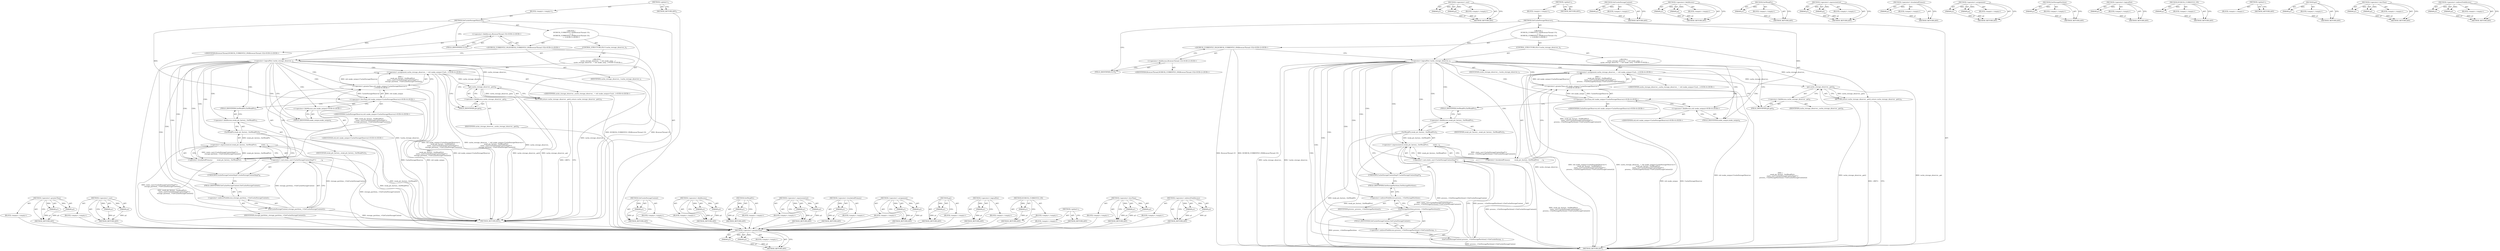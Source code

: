 digraph "&lt;operator&gt;.indirectFieldAccess" {
vulnerable_79 [label=<(METHOD,&lt;operator&gt;.greaterThan)>];
vulnerable_80 [label=<(PARAM,p1)>];
vulnerable_81 [label=<(PARAM,p2)>];
vulnerable_82 [label=<(BLOCK,&lt;empty&gt;,&lt;empty&gt;)>];
vulnerable_83 [label=<(METHOD_RETURN,ANY)>];
vulnerable_102 [label=<(METHOD,&lt;operator&gt;.cast)>];
vulnerable_103 [label=<(PARAM,p1)>];
vulnerable_104 [label=<(PARAM,p2)>];
vulnerable_105 [label=<(BLOCK,&lt;empty&gt;,&lt;empty&gt;)>];
vulnerable_106 [label=<(METHOD_RETURN,ANY)>];
vulnerable_6 [label=<(METHOD,&lt;global&gt;)<SUB>1</SUB>>];
vulnerable_7 [label=<(BLOCK,&lt;empty&gt;,&lt;empty&gt;)<SUB>1</SUB>>];
vulnerable_8 [label=<(METHOD,GetCacheStorageObserver)<SUB>1</SUB>>];
vulnerable_9 [label="<(BLOCK,{
  DCHECK_CURRENTLY_ON(BrowserThread::UI);
  i...,{
  DCHECK_CURRENTLY_ON(BrowserThread::UI);
  i...)<SUB>1</SUB>>"];
vulnerable_10 [label="<(DCHECK_CURRENTLY_ON,DCHECK_CURRENTLY_ON(BrowserThread::UI))<SUB>2</SUB>>"];
vulnerable_11 [label="<(&lt;operator&gt;.fieldAccess,BrowserThread::UI)<SUB>2</SUB>>"];
vulnerable_12 [label="<(IDENTIFIER,BrowserThread,DCHECK_CURRENTLY_ON(BrowserThread::UI))<SUB>2</SUB>>"];
vulnerable_13 [label=<(FIELD_IDENTIFIER,UI,UI)<SUB>2</SUB>>];
vulnerable_14 [label=<(CONTROL_STRUCTURE,IF,if (!cache_storage_observer_))<SUB>3</SUB>>];
vulnerable_15 [label=<(&lt;operator&gt;.logicalNot,!cache_storage_observer_)<SUB>3</SUB>>];
vulnerable_16 [label=<(IDENTIFIER,cache_storage_observer_,!cache_storage_observer_)<SUB>3</SUB>>];
vulnerable_17 [label="<(BLOCK,{
     cache_storage_observer_ = std::make_uniq...,{
     cache_storage_observer_ = std::make_uniq...)<SUB>3</SUB>>"];
vulnerable_18 [label="<(&lt;operator&gt;.assignment,cache_storage_observer_ = std::make_unique&lt;Cach...)<SUB>4</SUB>>"];
vulnerable_19 [label="<(IDENTIFIER,cache_storage_observer_,cache_storage_observer_ = std::make_unique&lt;Cach...)<SUB>4</SUB>>"];
vulnerable_20 [label="<(&lt;operator&gt;.greaterThan,std::make_unique&lt;CacheStorageObserver&gt;(
       ...)<SUB>4</SUB>>"];
vulnerable_21 [label="<(&lt;operator&gt;.lessThan,std::make_unique&lt;CacheStorageObserver)<SUB>4</SUB>>"];
vulnerable_22 [label="<(&lt;operator&gt;.fieldAccess,std::make_unique)<SUB>4</SUB>>"];
vulnerable_23 [label="<(IDENTIFIER,std,std::make_unique&lt;CacheStorageObserver)<SUB>4</SUB>>"];
vulnerable_24 [label=<(FIELD_IDENTIFIER,make_unique,make_unique)<SUB>4</SUB>>];
vulnerable_25 [label="<(IDENTIFIER,CacheStorageObserver,std::make_unique&lt;CacheStorageObserver)<SUB>4</SUB>>"];
vulnerable_26 [label=<(&lt;operator&gt;.bracketedPrimary,(
         weak_ptr_factory_.GetWeakPtr(),
    ...)<SUB>4</SUB>>];
vulnerable_27 [label=<(&lt;operator&gt;.expressionList,weak_ptr_factory_.GetWeakPtr(),
         static...)<SUB>5</SUB>>];
vulnerable_28 [label=<(GetWeakPtr,weak_ptr_factory_.GetWeakPtr())<SUB>5</SUB>>];
vulnerable_29 [label=<(&lt;operator&gt;.fieldAccess,weak_ptr_factory_.GetWeakPtr)<SUB>5</SUB>>];
vulnerable_30 [label=<(IDENTIFIER,weak_ptr_factory_,weak_ptr_factory_.GetWeakPtr())<SUB>5</SUB>>];
vulnerable_31 [label=<(FIELD_IDENTIFIER,GetWeakPtr,GetWeakPtr)<SUB>5</SUB>>];
vulnerable_32 [label=<(&lt;operator&gt;.cast,static_cast&lt;CacheStorageContextImpl*&gt;(
        ...)<SUB>6</SUB>>];
vulnerable_33 [label=<(UNKNOWN,CacheStorageContextImpl*,CacheStorageContextImpl*)<SUB>6</SUB>>];
vulnerable_34 [label=<(GetCacheStorageContext,process_-&gt;GetStoragePartition()-&gt;GetCacheStorag...)<SUB>7</SUB>>];
vulnerable_35 [label=<(&lt;operator&gt;.indirectFieldAccess,process_-&gt;GetStoragePartition()-&gt;GetCacheStorag...)<SUB>7</SUB>>];
vulnerable_36 [label=<(GetStoragePartition,process_-&gt;GetStoragePartition())<SUB>7</SUB>>];
vulnerable_37 [label=<(&lt;operator&gt;.indirectFieldAccess,process_-&gt;GetStoragePartition)<SUB>7</SUB>>];
vulnerable_38 [label=<(IDENTIFIER,process_,process_-&gt;GetStoragePartition())<SUB>7</SUB>>];
vulnerable_39 [label=<(FIELD_IDENTIFIER,GetStoragePartition,GetStoragePartition)<SUB>7</SUB>>];
vulnerable_40 [label=<(FIELD_IDENTIFIER,GetCacheStorageContext,GetCacheStorageContext)<SUB>7</SUB>>];
vulnerable_41 [label=<(RETURN,return cache_storage_observer_.get();,return cache_storage_observer_.get();)<SUB>9</SUB>>];
vulnerable_42 [label=<(get,cache_storage_observer_.get())<SUB>9</SUB>>];
vulnerable_43 [label=<(&lt;operator&gt;.fieldAccess,cache_storage_observer_.get)<SUB>9</SUB>>];
vulnerable_44 [label=<(IDENTIFIER,cache_storage_observer_,cache_storage_observer_.get())<SUB>9</SUB>>];
vulnerable_45 [label=<(FIELD_IDENTIFIER,get,get)<SUB>9</SUB>>];
vulnerable_46 [label=<(METHOD_RETURN,ANY)<SUB>1</SUB>>];
vulnerable_48 [label=<(METHOD_RETURN,ANY)<SUB>1</SUB>>];
vulnerable_107 [label=<(METHOD,GetCacheStorageContext)>];
vulnerable_108 [label=<(PARAM,p1)>];
vulnerable_109 [label=<(BLOCK,&lt;empty&gt;,&lt;empty&gt;)>];
vulnerable_110 [label=<(METHOD_RETURN,ANY)>];
vulnerable_65 [label=<(METHOD,&lt;operator&gt;.fieldAccess)>];
vulnerable_66 [label=<(PARAM,p1)>];
vulnerable_67 [label=<(PARAM,p2)>];
vulnerable_68 [label=<(BLOCK,&lt;empty&gt;,&lt;empty&gt;)>];
vulnerable_69 [label=<(METHOD_RETURN,ANY)>];
vulnerable_98 [label=<(METHOD,GetWeakPtr)>];
vulnerable_99 [label=<(PARAM,p1)>];
vulnerable_100 [label=<(BLOCK,&lt;empty&gt;,&lt;empty&gt;)>];
vulnerable_101 [label=<(METHOD_RETURN,ANY)>];
vulnerable_93 [label=<(METHOD,&lt;operator&gt;.expressionList)>];
vulnerable_94 [label=<(PARAM,p1)>];
vulnerable_95 [label=<(PARAM,p2)>];
vulnerable_96 [label=<(BLOCK,&lt;empty&gt;,&lt;empty&gt;)>];
vulnerable_97 [label=<(METHOD_RETURN,ANY)>];
vulnerable_89 [label=<(METHOD,&lt;operator&gt;.bracketedPrimary)>];
vulnerable_90 [label=<(PARAM,p1)>];
vulnerable_91 [label=<(BLOCK,&lt;empty&gt;,&lt;empty&gt;)>];
vulnerable_92 [label=<(METHOD_RETURN,ANY)>];
vulnerable_74 [label=<(METHOD,&lt;operator&gt;.assignment)>];
vulnerable_75 [label=<(PARAM,p1)>];
vulnerable_76 [label=<(PARAM,p2)>];
vulnerable_77 [label=<(BLOCK,&lt;empty&gt;,&lt;empty&gt;)>];
vulnerable_78 [label=<(METHOD_RETURN,ANY)>];
vulnerable_116 [label=<(METHOD,GetStoragePartition)>];
vulnerable_117 [label=<(PARAM,p1)>];
vulnerable_118 [label=<(BLOCK,&lt;empty&gt;,&lt;empty&gt;)>];
vulnerable_119 [label=<(METHOD_RETURN,ANY)>];
vulnerable_70 [label=<(METHOD,&lt;operator&gt;.logicalNot)>];
vulnerable_71 [label=<(PARAM,p1)>];
vulnerable_72 [label=<(BLOCK,&lt;empty&gt;,&lt;empty&gt;)>];
vulnerable_73 [label=<(METHOD_RETURN,ANY)>];
vulnerable_61 [label=<(METHOD,DCHECK_CURRENTLY_ON)>];
vulnerable_62 [label=<(PARAM,p1)>];
vulnerable_63 [label=<(BLOCK,&lt;empty&gt;,&lt;empty&gt;)>];
vulnerable_64 [label=<(METHOD_RETURN,ANY)>];
vulnerable_55 [label=<(METHOD,&lt;global&gt;)<SUB>1</SUB>>];
vulnerable_56 [label=<(BLOCK,&lt;empty&gt;,&lt;empty&gt;)>];
vulnerable_57 [label=<(METHOD_RETURN,ANY)>];
vulnerable_120 [label=<(METHOD,get)>];
vulnerable_121 [label=<(PARAM,p1)>];
vulnerable_122 [label=<(BLOCK,&lt;empty&gt;,&lt;empty&gt;)>];
vulnerable_123 [label=<(METHOD_RETURN,ANY)>];
vulnerable_84 [label=<(METHOD,&lt;operator&gt;.lessThan)>];
vulnerable_85 [label=<(PARAM,p1)>];
vulnerable_86 [label=<(PARAM,p2)>];
vulnerable_87 [label=<(BLOCK,&lt;empty&gt;,&lt;empty&gt;)>];
vulnerable_88 [label=<(METHOD_RETURN,ANY)>];
vulnerable_111 [label=<(METHOD,&lt;operator&gt;.indirectFieldAccess)>];
vulnerable_112 [label=<(PARAM,p1)>];
vulnerable_113 [label=<(PARAM,p2)>];
vulnerable_114 [label=<(BLOCK,&lt;empty&gt;,&lt;empty&gt;)>];
vulnerable_115 [label=<(METHOD_RETURN,ANY)>];
fixed_76 [label=<(METHOD,&lt;operator&gt;.greaterThan)>];
fixed_77 [label=<(PARAM,p1)>];
fixed_78 [label=<(PARAM,p2)>];
fixed_79 [label=<(BLOCK,&lt;empty&gt;,&lt;empty&gt;)>];
fixed_80 [label=<(METHOD_RETURN,ANY)>];
fixed_99 [label=<(METHOD,&lt;operator&gt;.cast)>];
fixed_100 [label=<(PARAM,p1)>];
fixed_101 [label=<(PARAM,p2)>];
fixed_102 [label=<(BLOCK,&lt;empty&gt;,&lt;empty&gt;)>];
fixed_103 [label=<(METHOD_RETURN,ANY)>];
fixed_6 [label=<(METHOD,&lt;global&gt;)<SUB>1</SUB>>];
fixed_7 [label=<(BLOCK,&lt;empty&gt;,&lt;empty&gt;)<SUB>1</SUB>>];
fixed_8 [label=<(METHOD,GetCacheStorageObserver)<SUB>1</SUB>>];
fixed_9 [label="<(BLOCK,{
  DCHECK_CURRENTLY_ON(BrowserThread::UI);
  i...,{
  DCHECK_CURRENTLY_ON(BrowserThread::UI);
  i...)<SUB>1</SUB>>"];
fixed_10 [label="<(DCHECK_CURRENTLY_ON,DCHECK_CURRENTLY_ON(BrowserThread::UI))<SUB>2</SUB>>"];
fixed_11 [label="<(&lt;operator&gt;.fieldAccess,BrowserThread::UI)<SUB>2</SUB>>"];
fixed_12 [label="<(IDENTIFIER,BrowserThread,DCHECK_CURRENTLY_ON(BrowserThread::UI))<SUB>2</SUB>>"];
fixed_13 [label=<(FIELD_IDENTIFIER,UI,UI)<SUB>2</SUB>>];
fixed_14 [label=<(CONTROL_STRUCTURE,IF,if (!cache_storage_observer_))<SUB>3</SUB>>];
fixed_15 [label=<(&lt;operator&gt;.logicalNot,!cache_storage_observer_)<SUB>3</SUB>>];
fixed_16 [label=<(IDENTIFIER,cache_storage_observer_,!cache_storage_observer_)<SUB>3</SUB>>];
fixed_17 [label="<(BLOCK,{
     cache_storage_observer_ = std::make_uniq...,{
     cache_storage_observer_ = std::make_uniq...)<SUB>3</SUB>>"];
fixed_18 [label="<(&lt;operator&gt;.assignment,cache_storage_observer_ = std::make_unique&lt;Cach...)<SUB>4</SUB>>"];
fixed_19 [label="<(IDENTIFIER,cache_storage_observer_,cache_storage_observer_ = std::make_unique&lt;Cach...)<SUB>4</SUB>>"];
fixed_20 [label="<(&lt;operator&gt;.greaterThan,std::make_unique&lt;CacheStorageObserver&gt;(
       ...)<SUB>4</SUB>>"];
fixed_21 [label="<(&lt;operator&gt;.lessThan,std::make_unique&lt;CacheStorageObserver)<SUB>4</SUB>>"];
fixed_22 [label="<(&lt;operator&gt;.fieldAccess,std::make_unique)<SUB>4</SUB>>"];
fixed_23 [label="<(IDENTIFIER,std,std::make_unique&lt;CacheStorageObserver)<SUB>4</SUB>>"];
fixed_24 [label=<(FIELD_IDENTIFIER,make_unique,make_unique)<SUB>4</SUB>>];
fixed_25 [label="<(IDENTIFIER,CacheStorageObserver,std::make_unique&lt;CacheStorageObserver)<SUB>4</SUB>>"];
fixed_26 [label=<(&lt;operator&gt;.bracketedPrimary,(
         weak_ptr_factory_.GetWeakPtr(),
    ...)<SUB>4</SUB>>];
fixed_27 [label=<(&lt;operator&gt;.expressionList,weak_ptr_factory_.GetWeakPtr(),
         static...)<SUB>5</SUB>>];
fixed_28 [label=<(GetWeakPtr,weak_ptr_factory_.GetWeakPtr())<SUB>5</SUB>>];
fixed_29 [label=<(&lt;operator&gt;.fieldAccess,weak_ptr_factory_.GetWeakPtr)<SUB>5</SUB>>];
fixed_30 [label=<(IDENTIFIER,weak_ptr_factory_,weak_ptr_factory_.GetWeakPtr())<SUB>5</SUB>>];
fixed_31 [label=<(FIELD_IDENTIFIER,GetWeakPtr,GetWeakPtr)<SUB>5</SUB>>];
fixed_32 [label=<(&lt;operator&gt;.cast,static_cast&lt;CacheStorageContextImpl*&gt;(
        ...)<SUB>6</SUB>>];
fixed_33 [label=<(UNKNOWN,CacheStorageContextImpl*,CacheStorageContextImpl*)<SUB>6</SUB>>];
fixed_34 [label=<(GetCacheStorageContext,storage_partition_-&gt;GetCacheStorageContext())<SUB>7</SUB>>];
fixed_35 [label=<(&lt;operator&gt;.indirectFieldAccess,storage_partition_-&gt;GetCacheStorageContext)<SUB>7</SUB>>];
fixed_36 [label=<(IDENTIFIER,storage_partition_,storage_partition_-&gt;GetCacheStorageContext())<SUB>7</SUB>>];
fixed_37 [label=<(FIELD_IDENTIFIER,GetCacheStorageContext,GetCacheStorageContext)<SUB>7</SUB>>];
fixed_38 [label=<(RETURN,return cache_storage_observer_.get();,return cache_storage_observer_.get();)<SUB>9</SUB>>];
fixed_39 [label=<(get,cache_storage_observer_.get())<SUB>9</SUB>>];
fixed_40 [label=<(&lt;operator&gt;.fieldAccess,cache_storage_observer_.get)<SUB>9</SUB>>];
fixed_41 [label=<(IDENTIFIER,cache_storage_observer_,cache_storage_observer_.get())<SUB>9</SUB>>];
fixed_42 [label=<(FIELD_IDENTIFIER,get,get)<SUB>9</SUB>>];
fixed_43 [label=<(METHOD_RETURN,ANY)<SUB>1</SUB>>];
fixed_45 [label=<(METHOD_RETURN,ANY)<SUB>1</SUB>>];
fixed_104 [label=<(METHOD,GetCacheStorageContext)>];
fixed_105 [label=<(PARAM,p1)>];
fixed_106 [label=<(BLOCK,&lt;empty&gt;,&lt;empty&gt;)>];
fixed_107 [label=<(METHOD_RETURN,ANY)>];
fixed_62 [label=<(METHOD,&lt;operator&gt;.fieldAccess)>];
fixed_63 [label=<(PARAM,p1)>];
fixed_64 [label=<(PARAM,p2)>];
fixed_65 [label=<(BLOCK,&lt;empty&gt;,&lt;empty&gt;)>];
fixed_66 [label=<(METHOD_RETURN,ANY)>];
fixed_95 [label=<(METHOD,GetWeakPtr)>];
fixed_96 [label=<(PARAM,p1)>];
fixed_97 [label=<(BLOCK,&lt;empty&gt;,&lt;empty&gt;)>];
fixed_98 [label=<(METHOD_RETURN,ANY)>];
fixed_90 [label=<(METHOD,&lt;operator&gt;.expressionList)>];
fixed_91 [label=<(PARAM,p1)>];
fixed_92 [label=<(PARAM,p2)>];
fixed_93 [label=<(BLOCK,&lt;empty&gt;,&lt;empty&gt;)>];
fixed_94 [label=<(METHOD_RETURN,ANY)>];
fixed_86 [label=<(METHOD,&lt;operator&gt;.bracketedPrimary)>];
fixed_87 [label=<(PARAM,p1)>];
fixed_88 [label=<(BLOCK,&lt;empty&gt;,&lt;empty&gt;)>];
fixed_89 [label=<(METHOD_RETURN,ANY)>];
fixed_71 [label=<(METHOD,&lt;operator&gt;.assignment)>];
fixed_72 [label=<(PARAM,p1)>];
fixed_73 [label=<(PARAM,p2)>];
fixed_74 [label=<(BLOCK,&lt;empty&gt;,&lt;empty&gt;)>];
fixed_75 [label=<(METHOD_RETURN,ANY)>];
fixed_113 [label=<(METHOD,get)>];
fixed_114 [label=<(PARAM,p1)>];
fixed_115 [label=<(BLOCK,&lt;empty&gt;,&lt;empty&gt;)>];
fixed_116 [label=<(METHOD_RETURN,ANY)>];
fixed_67 [label=<(METHOD,&lt;operator&gt;.logicalNot)>];
fixed_68 [label=<(PARAM,p1)>];
fixed_69 [label=<(BLOCK,&lt;empty&gt;,&lt;empty&gt;)>];
fixed_70 [label=<(METHOD_RETURN,ANY)>];
fixed_58 [label=<(METHOD,DCHECK_CURRENTLY_ON)>];
fixed_59 [label=<(PARAM,p1)>];
fixed_60 [label=<(BLOCK,&lt;empty&gt;,&lt;empty&gt;)>];
fixed_61 [label=<(METHOD_RETURN,ANY)>];
fixed_52 [label=<(METHOD,&lt;global&gt;)<SUB>1</SUB>>];
fixed_53 [label=<(BLOCK,&lt;empty&gt;,&lt;empty&gt;)>];
fixed_54 [label=<(METHOD_RETURN,ANY)>];
fixed_81 [label=<(METHOD,&lt;operator&gt;.lessThan)>];
fixed_82 [label=<(PARAM,p1)>];
fixed_83 [label=<(PARAM,p2)>];
fixed_84 [label=<(BLOCK,&lt;empty&gt;,&lt;empty&gt;)>];
fixed_85 [label=<(METHOD_RETURN,ANY)>];
fixed_108 [label=<(METHOD,&lt;operator&gt;.indirectFieldAccess)>];
fixed_109 [label=<(PARAM,p1)>];
fixed_110 [label=<(PARAM,p2)>];
fixed_111 [label=<(BLOCK,&lt;empty&gt;,&lt;empty&gt;)>];
fixed_112 [label=<(METHOD_RETURN,ANY)>];
vulnerable_79 -> vulnerable_80  [key=0, label="AST: "];
vulnerable_79 -> vulnerable_80  [key=1, label="DDG: "];
vulnerable_79 -> vulnerable_82  [key=0, label="AST: "];
vulnerable_79 -> vulnerable_81  [key=0, label="AST: "];
vulnerable_79 -> vulnerable_81  [key=1, label="DDG: "];
vulnerable_79 -> vulnerable_83  [key=0, label="AST: "];
vulnerable_79 -> vulnerable_83  [key=1, label="CFG: "];
vulnerable_80 -> vulnerable_83  [key=0, label="DDG: p1"];
vulnerable_81 -> vulnerable_83  [key=0, label="DDG: p2"];
vulnerable_102 -> vulnerable_103  [key=0, label="AST: "];
vulnerable_102 -> vulnerable_103  [key=1, label="DDG: "];
vulnerable_102 -> vulnerable_105  [key=0, label="AST: "];
vulnerable_102 -> vulnerable_104  [key=0, label="AST: "];
vulnerable_102 -> vulnerable_104  [key=1, label="DDG: "];
vulnerable_102 -> vulnerable_106  [key=0, label="AST: "];
vulnerable_102 -> vulnerable_106  [key=1, label="CFG: "];
vulnerable_103 -> vulnerable_106  [key=0, label="DDG: p1"];
vulnerable_104 -> vulnerable_106  [key=0, label="DDG: p2"];
vulnerable_6 -> vulnerable_7  [key=0, label="AST: "];
vulnerable_6 -> vulnerable_48  [key=0, label="AST: "];
vulnerable_6 -> vulnerable_48  [key=1, label="CFG: "];
vulnerable_7 -> vulnerable_8  [key=0, label="AST: "];
vulnerable_8 -> vulnerable_9  [key=0, label="AST: "];
vulnerable_8 -> vulnerable_46  [key=0, label="AST: "];
vulnerable_8 -> vulnerable_13  [key=0, label="CFG: "];
vulnerable_8 -> vulnerable_15  [key=0, label="DDG: "];
vulnerable_8 -> vulnerable_21  [key=0, label="DDG: "];
vulnerable_9 -> vulnerable_10  [key=0, label="AST: "];
vulnerable_9 -> vulnerable_14  [key=0, label="AST: "];
vulnerable_9 -> vulnerable_41  [key=0, label="AST: "];
vulnerable_10 -> vulnerable_11  [key=0, label="AST: "];
vulnerable_10 -> vulnerable_15  [key=0, label="CFG: "];
vulnerable_10 -> vulnerable_46  [key=0, label="DDG: BrowserThread::UI"];
vulnerable_10 -> vulnerable_46  [key=1, label="DDG: DCHECK_CURRENTLY_ON(BrowserThread::UI)"];
vulnerable_11 -> vulnerable_12  [key=0, label="AST: "];
vulnerable_11 -> vulnerable_13  [key=0, label="AST: "];
vulnerable_11 -> vulnerable_10  [key=0, label="CFG: "];
vulnerable_13 -> vulnerable_11  [key=0, label="CFG: "];
vulnerable_14 -> vulnerable_15  [key=0, label="AST: "];
vulnerable_14 -> vulnerable_17  [key=0, label="AST: "];
vulnerable_15 -> vulnerable_16  [key=0, label="AST: "];
vulnerable_15 -> vulnerable_24  [key=0, label="CFG: "];
vulnerable_15 -> vulnerable_24  [key=1, label="CDG: "];
vulnerable_15 -> vulnerable_45  [key=0, label="CFG: "];
vulnerable_15 -> vulnerable_46  [key=0, label="DDG: cache_storage_observer_"];
vulnerable_15 -> vulnerable_46  [key=1, label="DDG: !cache_storage_observer_"];
vulnerable_15 -> vulnerable_42  [key=0, label="DDG: cache_storage_observer_"];
vulnerable_15 -> vulnerable_40  [key=0, label="CDG: "];
vulnerable_15 -> vulnerable_29  [key=0, label="CDG: "];
vulnerable_15 -> vulnerable_34  [key=0, label="CDG: "];
vulnerable_15 -> vulnerable_21  [key=0, label="CDG: "];
vulnerable_15 -> vulnerable_32  [key=0, label="CDG: "];
vulnerable_15 -> vulnerable_18  [key=0, label="CDG: "];
vulnerable_15 -> vulnerable_33  [key=0, label="CDG: "];
vulnerable_15 -> vulnerable_26  [key=0, label="CDG: "];
vulnerable_15 -> vulnerable_28  [key=0, label="CDG: "];
vulnerable_15 -> vulnerable_36  [key=0, label="CDG: "];
vulnerable_15 -> vulnerable_35  [key=0, label="CDG: "];
vulnerable_15 -> vulnerable_37  [key=0, label="CDG: "];
vulnerable_15 -> vulnerable_20  [key=0, label="CDG: "];
vulnerable_15 -> vulnerable_22  [key=0, label="CDG: "];
vulnerable_15 -> vulnerable_39  [key=0, label="CDG: "];
vulnerable_15 -> vulnerable_27  [key=0, label="CDG: "];
vulnerable_15 -> vulnerable_31  [key=0, label="CDG: "];
vulnerable_17 -> vulnerable_18  [key=0, label="AST: "];
vulnerable_18 -> vulnerable_19  [key=0, label="AST: "];
vulnerable_18 -> vulnerable_20  [key=0, label="AST: "];
vulnerable_18 -> vulnerable_45  [key=0, label="CFG: "];
vulnerable_18 -> vulnerable_46  [key=0, label="DDG: cache_storage_observer_"];
vulnerable_18 -> vulnerable_46  [key=1, label="DDG: std::make_unique&lt;CacheStorageObserver&gt;(
         weak_ptr_factory_.GetWeakPtr(),
         static_cast&lt;CacheStorageContextImpl*&gt;(
            process_-&gt;GetStoragePartition()-&gt;GetCacheStorageContext()))"];
vulnerable_18 -> vulnerable_46  [key=2, label="DDG: cache_storage_observer_ = std::make_unique&lt;CacheStorageObserver&gt;(
         weak_ptr_factory_.GetWeakPtr(),
         static_cast&lt;CacheStorageContextImpl*&gt;(
            process_-&gt;GetStoragePartition()-&gt;GetCacheStorageContext()))"];
vulnerable_18 -> vulnerable_42  [key=0, label="DDG: cache_storage_observer_"];
vulnerable_20 -> vulnerable_21  [key=0, label="AST: "];
vulnerable_20 -> vulnerable_26  [key=0, label="AST: "];
vulnerable_20 -> vulnerable_18  [key=0, label="CFG: "];
vulnerable_20 -> vulnerable_18  [key=1, label="DDG: std::make_unique&lt;CacheStorageObserver"];
vulnerable_20 -> vulnerable_18  [key=2, label="DDG: (
         weak_ptr_factory_.GetWeakPtr(),
         static_cast&lt;CacheStorageContextImpl*&gt;(
            process_-&gt;GetStoragePartition()-&gt;GetCacheStorageContext()))"];
vulnerable_20 -> vulnerable_46  [key=0, label="DDG: std::make_unique&lt;CacheStorageObserver"];
vulnerable_20 -> vulnerable_46  [key=1, label="DDG: (
         weak_ptr_factory_.GetWeakPtr(),
         static_cast&lt;CacheStorageContextImpl*&gt;(
            process_-&gt;GetStoragePartition()-&gt;GetCacheStorageContext()))"];
vulnerable_21 -> vulnerable_22  [key=0, label="AST: "];
vulnerable_21 -> vulnerable_25  [key=0, label="AST: "];
vulnerable_21 -> vulnerable_31  [key=0, label="CFG: "];
vulnerable_21 -> vulnerable_46  [key=0, label="DDG: std::make_unique"];
vulnerable_21 -> vulnerable_46  [key=1, label="DDG: CacheStorageObserver"];
vulnerable_21 -> vulnerable_20  [key=0, label="DDG: std::make_unique"];
vulnerable_21 -> vulnerable_20  [key=1, label="DDG: CacheStorageObserver"];
vulnerable_22 -> vulnerable_23  [key=0, label="AST: "];
vulnerable_22 -> vulnerable_24  [key=0, label="AST: "];
vulnerable_22 -> vulnerable_21  [key=0, label="CFG: "];
vulnerable_24 -> vulnerable_22  [key=0, label="CFG: "];
vulnerable_26 -> vulnerable_27  [key=0, label="AST: "];
vulnerable_26 -> vulnerable_20  [key=0, label="CFG: "];
vulnerable_26 -> vulnerable_20  [key=1, label="DDG: weak_ptr_factory_.GetWeakPtr(),
         static_cast&lt;CacheStorageContextImpl*&gt;(
            process_-&gt;GetStoragePartition()-&gt;GetCacheStorageContext())"];
vulnerable_26 -> vulnerable_46  [key=0, label="DDG: weak_ptr_factory_.GetWeakPtr(),
         static_cast&lt;CacheStorageContextImpl*&gt;(
            process_-&gt;GetStoragePartition()-&gt;GetCacheStorageContext())"];
vulnerable_27 -> vulnerable_28  [key=0, label="AST: "];
vulnerable_27 -> vulnerable_32  [key=0, label="AST: "];
vulnerable_27 -> vulnerable_26  [key=0, label="CFG: "];
vulnerable_27 -> vulnerable_26  [key=1, label="DDG: weak_ptr_factory_.GetWeakPtr()"];
vulnerable_27 -> vulnerable_26  [key=2, label="DDG: static_cast&lt;CacheStorageContextImpl*&gt;(
            process_-&gt;GetStoragePartition()-&gt;GetCacheStorageContext())"];
vulnerable_27 -> vulnerable_46  [key=0, label="DDG: weak_ptr_factory_.GetWeakPtr()"];
vulnerable_27 -> vulnerable_46  [key=1, label="DDG: static_cast&lt;CacheStorageContextImpl*&gt;(
            process_-&gt;GetStoragePartition()-&gt;GetCacheStorageContext())"];
vulnerable_28 -> vulnerable_29  [key=0, label="AST: "];
vulnerable_28 -> vulnerable_33  [key=0, label="CFG: "];
vulnerable_28 -> vulnerable_46  [key=0, label="DDG: weak_ptr_factory_.GetWeakPtr"];
vulnerable_28 -> vulnerable_27  [key=0, label="DDG: weak_ptr_factory_.GetWeakPtr"];
vulnerable_29 -> vulnerable_30  [key=0, label="AST: "];
vulnerable_29 -> vulnerable_31  [key=0, label="AST: "];
vulnerable_29 -> vulnerable_28  [key=0, label="CFG: "];
vulnerable_31 -> vulnerable_29  [key=0, label="CFG: "];
vulnerable_32 -> vulnerable_33  [key=0, label="AST: "];
vulnerable_32 -> vulnerable_34  [key=0, label="AST: "];
vulnerable_32 -> vulnerable_27  [key=0, label="CFG: "];
vulnerable_32 -> vulnerable_46  [key=0, label="DDG: process_-&gt;GetStoragePartition()-&gt;GetCacheStorageContext()"];
vulnerable_33 -> vulnerable_39  [key=0, label="CFG: "];
vulnerable_34 -> vulnerable_35  [key=0, label="AST: "];
vulnerable_34 -> vulnerable_32  [key=0, label="CFG: "];
vulnerable_34 -> vulnerable_32  [key=1, label="DDG: process_-&gt;GetStoragePartition()-&gt;GetCacheStorageContext"];
vulnerable_34 -> vulnerable_46  [key=0, label="DDG: process_-&gt;GetStoragePartition()-&gt;GetCacheStorageContext"];
vulnerable_34 -> vulnerable_27  [key=0, label="DDG: process_-&gt;GetStoragePartition()-&gt;GetCacheStorageContext"];
vulnerable_35 -> vulnerable_36  [key=0, label="AST: "];
vulnerable_35 -> vulnerable_40  [key=0, label="AST: "];
vulnerable_35 -> vulnerable_34  [key=0, label="CFG: "];
vulnerable_36 -> vulnerable_37  [key=0, label="AST: "];
vulnerable_36 -> vulnerable_40  [key=0, label="CFG: "];
vulnerable_36 -> vulnerable_46  [key=0, label="DDG: process_-&gt;GetStoragePartition"];
vulnerable_37 -> vulnerable_38  [key=0, label="AST: "];
vulnerable_37 -> vulnerable_39  [key=0, label="AST: "];
vulnerable_37 -> vulnerable_36  [key=0, label="CFG: "];
vulnerable_39 -> vulnerable_37  [key=0, label="CFG: "];
vulnerable_40 -> vulnerable_35  [key=0, label="CFG: "];
vulnerable_41 -> vulnerable_42  [key=0, label="AST: "];
vulnerable_41 -> vulnerable_46  [key=0, label="CFG: "];
vulnerable_41 -> vulnerable_46  [key=1, label="DDG: &lt;RET&gt;"];
vulnerable_42 -> vulnerable_43  [key=0, label="AST: "];
vulnerable_42 -> vulnerable_41  [key=0, label="CFG: "];
vulnerable_42 -> vulnerable_41  [key=1, label="DDG: cache_storage_observer_.get()"];
vulnerable_42 -> vulnerable_46  [key=0, label="DDG: cache_storage_observer_.get"];
vulnerable_42 -> vulnerable_46  [key=1, label="DDG: cache_storage_observer_.get()"];
vulnerable_43 -> vulnerable_44  [key=0, label="AST: "];
vulnerable_43 -> vulnerable_45  [key=0, label="AST: "];
vulnerable_43 -> vulnerable_42  [key=0, label="CFG: "];
vulnerable_45 -> vulnerable_43  [key=0, label="CFG: "];
vulnerable_107 -> vulnerable_108  [key=0, label="AST: "];
vulnerable_107 -> vulnerable_108  [key=1, label="DDG: "];
vulnerable_107 -> vulnerable_109  [key=0, label="AST: "];
vulnerable_107 -> vulnerable_110  [key=0, label="AST: "];
vulnerable_107 -> vulnerable_110  [key=1, label="CFG: "];
vulnerable_108 -> vulnerable_110  [key=0, label="DDG: p1"];
vulnerable_65 -> vulnerable_66  [key=0, label="AST: "];
vulnerable_65 -> vulnerable_66  [key=1, label="DDG: "];
vulnerable_65 -> vulnerable_68  [key=0, label="AST: "];
vulnerable_65 -> vulnerable_67  [key=0, label="AST: "];
vulnerable_65 -> vulnerable_67  [key=1, label="DDG: "];
vulnerable_65 -> vulnerable_69  [key=0, label="AST: "];
vulnerable_65 -> vulnerable_69  [key=1, label="CFG: "];
vulnerable_66 -> vulnerable_69  [key=0, label="DDG: p1"];
vulnerable_67 -> vulnerable_69  [key=0, label="DDG: p2"];
vulnerable_98 -> vulnerable_99  [key=0, label="AST: "];
vulnerable_98 -> vulnerable_99  [key=1, label="DDG: "];
vulnerable_98 -> vulnerable_100  [key=0, label="AST: "];
vulnerable_98 -> vulnerable_101  [key=0, label="AST: "];
vulnerable_98 -> vulnerable_101  [key=1, label="CFG: "];
vulnerable_99 -> vulnerable_101  [key=0, label="DDG: p1"];
vulnerable_93 -> vulnerable_94  [key=0, label="AST: "];
vulnerable_93 -> vulnerable_94  [key=1, label="DDG: "];
vulnerable_93 -> vulnerable_96  [key=0, label="AST: "];
vulnerable_93 -> vulnerable_95  [key=0, label="AST: "];
vulnerable_93 -> vulnerable_95  [key=1, label="DDG: "];
vulnerable_93 -> vulnerable_97  [key=0, label="AST: "];
vulnerable_93 -> vulnerable_97  [key=1, label="CFG: "];
vulnerable_94 -> vulnerable_97  [key=0, label="DDG: p1"];
vulnerable_95 -> vulnerable_97  [key=0, label="DDG: p2"];
vulnerable_89 -> vulnerable_90  [key=0, label="AST: "];
vulnerable_89 -> vulnerable_90  [key=1, label="DDG: "];
vulnerable_89 -> vulnerable_91  [key=0, label="AST: "];
vulnerable_89 -> vulnerable_92  [key=0, label="AST: "];
vulnerable_89 -> vulnerable_92  [key=1, label="CFG: "];
vulnerable_90 -> vulnerable_92  [key=0, label="DDG: p1"];
vulnerable_74 -> vulnerable_75  [key=0, label="AST: "];
vulnerable_74 -> vulnerable_75  [key=1, label="DDG: "];
vulnerable_74 -> vulnerable_77  [key=0, label="AST: "];
vulnerable_74 -> vulnerable_76  [key=0, label="AST: "];
vulnerable_74 -> vulnerable_76  [key=1, label="DDG: "];
vulnerable_74 -> vulnerable_78  [key=0, label="AST: "];
vulnerable_74 -> vulnerable_78  [key=1, label="CFG: "];
vulnerable_75 -> vulnerable_78  [key=0, label="DDG: p1"];
vulnerable_76 -> vulnerable_78  [key=0, label="DDG: p2"];
vulnerable_116 -> vulnerable_117  [key=0, label="AST: "];
vulnerable_116 -> vulnerable_117  [key=1, label="DDG: "];
vulnerable_116 -> vulnerable_118  [key=0, label="AST: "];
vulnerable_116 -> vulnerable_119  [key=0, label="AST: "];
vulnerable_116 -> vulnerable_119  [key=1, label="CFG: "];
vulnerable_117 -> vulnerable_119  [key=0, label="DDG: p1"];
vulnerable_70 -> vulnerable_71  [key=0, label="AST: "];
vulnerable_70 -> vulnerable_71  [key=1, label="DDG: "];
vulnerable_70 -> vulnerable_72  [key=0, label="AST: "];
vulnerable_70 -> vulnerable_73  [key=0, label="AST: "];
vulnerable_70 -> vulnerable_73  [key=1, label="CFG: "];
vulnerable_71 -> vulnerable_73  [key=0, label="DDG: p1"];
vulnerable_61 -> vulnerable_62  [key=0, label="AST: "];
vulnerable_61 -> vulnerable_62  [key=1, label="DDG: "];
vulnerable_61 -> vulnerable_63  [key=0, label="AST: "];
vulnerable_61 -> vulnerable_64  [key=0, label="AST: "];
vulnerable_61 -> vulnerable_64  [key=1, label="CFG: "];
vulnerable_62 -> vulnerable_64  [key=0, label="DDG: p1"];
vulnerable_55 -> vulnerable_56  [key=0, label="AST: "];
vulnerable_55 -> vulnerable_57  [key=0, label="AST: "];
vulnerable_55 -> vulnerable_57  [key=1, label="CFG: "];
vulnerable_120 -> vulnerable_121  [key=0, label="AST: "];
vulnerable_120 -> vulnerable_121  [key=1, label="DDG: "];
vulnerable_120 -> vulnerable_122  [key=0, label="AST: "];
vulnerable_120 -> vulnerable_123  [key=0, label="AST: "];
vulnerable_120 -> vulnerable_123  [key=1, label="CFG: "];
vulnerable_121 -> vulnerable_123  [key=0, label="DDG: p1"];
vulnerable_84 -> vulnerable_85  [key=0, label="AST: "];
vulnerable_84 -> vulnerable_85  [key=1, label="DDG: "];
vulnerable_84 -> vulnerable_87  [key=0, label="AST: "];
vulnerable_84 -> vulnerable_86  [key=0, label="AST: "];
vulnerable_84 -> vulnerable_86  [key=1, label="DDG: "];
vulnerable_84 -> vulnerable_88  [key=0, label="AST: "];
vulnerable_84 -> vulnerable_88  [key=1, label="CFG: "];
vulnerable_85 -> vulnerable_88  [key=0, label="DDG: p1"];
vulnerable_86 -> vulnerable_88  [key=0, label="DDG: p2"];
vulnerable_111 -> vulnerable_112  [key=0, label="AST: "];
vulnerable_111 -> vulnerable_112  [key=1, label="DDG: "];
vulnerable_111 -> vulnerable_114  [key=0, label="AST: "];
vulnerable_111 -> vulnerable_113  [key=0, label="AST: "];
vulnerable_111 -> vulnerable_113  [key=1, label="DDG: "];
vulnerable_111 -> vulnerable_115  [key=0, label="AST: "];
vulnerable_111 -> vulnerable_115  [key=1, label="CFG: "];
vulnerable_112 -> vulnerable_115  [key=0, label="DDG: p1"];
vulnerable_113 -> vulnerable_115  [key=0, label="DDG: p2"];
fixed_76 -> fixed_77  [key=0, label="AST: "];
fixed_76 -> fixed_77  [key=1, label="DDG: "];
fixed_76 -> fixed_79  [key=0, label="AST: "];
fixed_76 -> fixed_78  [key=0, label="AST: "];
fixed_76 -> fixed_78  [key=1, label="DDG: "];
fixed_76 -> fixed_80  [key=0, label="AST: "];
fixed_76 -> fixed_80  [key=1, label="CFG: "];
fixed_77 -> fixed_80  [key=0, label="DDG: p1"];
fixed_78 -> fixed_80  [key=0, label="DDG: p2"];
fixed_79 -> vulnerable_79  [key=0];
fixed_80 -> vulnerable_79  [key=0];
fixed_99 -> fixed_100  [key=0, label="AST: "];
fixed_99 -> fixed_100  [key=1, label="DDG: "];
fixed_99 -> fixed_102  [key=0, label="AST: "];
fixed_99 -> fixed_101  [key=0, label="AST: "];
fixed_99 -> fixed_101  [key=1, label="DDG: "];
fixed_99 -> fixed_103  [key=0, label="AST: "];
fixed_99 -> fixed_103  [key=1, label="CFG: "];
fixed_100 -> fixed_103  [key=0, label="DDG: p1"];
fixed_101 -> fixed_103  [key=0, label="DDG: p2"];
fixed_102 -> vulnerable_79  [key=0];
fixed_103 -> vulnerable_79  [key=0];
fixed_6 -> fixed_7  [key=0, label="AST: "];
fixed_6 -> fixed_45  [key=0, label="AST: "];
fixed_6 -> fixed_45  [key=1, label="CFG: "];
fixed_7 -> fixed_8  [key=0, label="AST: "];
fixed_8 -> fixed_9  [key=0, label="AST: "];
fixed_8 -> fixed_43  [key=0, label="AST: "];
fixed_8 -> fixed_13  [key=0, label="CFG: "];
fixed_8 -> fixed_15  [key=0, label="DDG: "];
fixed_8 -> fixed_21  [key=0, label="DDG: "];
fixed_9 -> fixed_10  [key=0, label="AST: "];
fixed_9 -> fixed_14  [key=0, label="AST: "];
fixed_9 -> fixed_38  [key=0, label="AST: "];
fixed_10 -> fixed_11  [key=0, label="AST: "];
fixed_10 -> fixed_15  [key=0, label="CFG: "];
fixed_10 -> fixed_43  [key=0, label="DDG: BrowserThread::UI"];
fixed_10 -> fixed_43  [key=1, label="DDG: DCHECK_CURRENTLY_ON(BrowserThread::UI)"];
fixed_11 -> fixed_12  [key=0, label="AST: "];
fixed_11 -> fixed_13  [key=0, label="AST: "];
fixed_11 -> fixed_10  [key=0, label="CFG: "];
fixed_12 -> vulnerable_79  [key=0];
fixed_13 -> fixed_11  [key=0, label="CFG: "];
fixed_14 -> fixed_15  [key=0, label="AST: "];
fixed_14 -> fixed_17  [key=0, label="AST: "];
fixed_15 -> fixed_16  [key=0, label="AST: "];
fixed_15 -> fixed_24  [key=0, label="CFG: "];
fixed_15 -> fixed_24  [key=1, label="CDG: "];
fixed_15 -> fixed_42  [key=0, label="CFG: "];
fixed_15 -> fixed_43  [key=0, label="DDG: cache_storage_observer_"];
fixed_15 -> fixed_43  [key=1, label="DDG: !cache_storage_observer_"];
fixed_15 -> fixed_39  [key=0, label="DDG: cache_storage_observer_"];
fixed_15 -> fixed_29  [key=0, label="CDG: "];
fixed_15 -> fixed_34  [key=0, label="CDG: "];
fixed_15 -> fixed_21  [key=0, label="CDG: "];
fixed_15 -> fixed_32  [key=0, label="CDG: "];
fixed_15 -> fixed_18  [key=0, label="CDG: "];
fixed_15 -> fixed_33  [key=0, label="CDG: "];
fixed_15 -> fixed_26  [key=0, label="CDG: "];
fixed_15 -> fixed_28  [key=0, label="CDG: "];
fixed_15 -> fixed_35  [key=0, label="CDG: "];
fixed_15 -> fixed_37  [key=0, label="CDG: "];
fixed_15 -> fixed_20  [key=0, label="CDG: "];
fixed_15 -> fixed_22  [key=0, label="CDG: "];
fixed_15 -> fixed_27  [key=0, label="CDG: "];
fixed_15 -> fixed_31  [key=0, label="CDG: "];
fixed_16 -> vulnerable_79  [key=0];
fixed_17 -> fixed_18  [key=0, label="AST: "];
fixed_18 -> fixed_19  [key=0, label="AST: "];
fixed_18 -> fixed_20  [key=0, label="AST: "];
fixed_18 -> fixed_42  [key=0, label="CFG: "];
fixed_18 -> fixed_43  [key=0, label="DDG: cache_storage_observer_"];
fixed_18 -> fixed_43  [key=1, label="DDG: std::make_unique&lt;CacheStorageObserver&gt;(
         weak_ptr_factory_.GetWeakPtr(),
         static_cast&lt;CacheStorageContextImpl*&gt;(
            storage_partition_-&gt;GetCacheStorageContext()))"];
fixed_18 -> fixed_43  [key=2, label="DDG: cache_storage_observer_ = std::make_unique&lt;CacheStorageObserver&gt;(
         weak_ptr_factory_.GetWeakPtr(),
         static_cast&lt;CacheStorageContextImpl*&gt;(
            storage_partition_-&gt;GetCacheStorageContext()))"];
fixed_18 -> fixed_39  [key=0, label="DDG: cache_storage_observer_"];
fixed_19 -> vulnerable_79  [key=0];
fixed_20 -> fixed_21  [key=0, label="AST: "];
fixed_20 -> fixed_26  [key=0, label="AST: "];
fixed_20 -> fixed_18  [key=0, label="CFG: "];
fixed_20 -> fixed_18  [key=1, label="DDG: std::make_unique&lt;CacheStorageObserver"];
fixed_20 -> fixed_18  [key=2, label="DDG: (
         weak_ptr_factory_.GetWeakPtr(),
         static_cast&lt;CacheStorageContextImpl*&gt;(
            storage_partition_-&gt;GetCacheStorageContext()))"];
fixed_20 -> fixed_43  [key=0, label="DDG: std::make_unique&lt;CacheStorageObserver"];
fixed_20 -> fixed_43  [key=1, label="DDG: (
         weak_ptr_factory_.GetWeakPtr(),
         static_cast&lt;CacheStorageContextImpl*&gt;(
            storage_partition_-&gt;GetCacheStorageContext()))"];
fixed_21 -> fixed_22  [key=0, label="AST: "];
fixed_21 -> fixed_25  [key=0, label="AST: "];
fixed_21 -> fixed_31  [key=0, label="CFG: "];
fixed_21 -> fixed_43  [key=0, label="DDG: std::make_unique"];
fixed_21 -> fixed_43  [key=1, label="DDG: CacheStorageObserver"];
fixed_21 -> fixed_20  [key=0, label="DDG: std::make_unique"];
fixed_21 -> fixed_20  [key=1, label="DDG: CacheStorageObserver"];
fixed_22 -> fixed_23  [key=0, label="AST: "];
fixed_22 -> fixed_24  [key=0, label="AST: "];
fixed_22 -> fixed_21  [key=0, label="CFG: "];
fixed_23 -> vulnerable_79  [key=0];
fixed_24 -> fixed_22  [key=0, label="CFG: "];
fixed_25 -> vulnerable_79  [key=0];
fixed_26 -> fixed_27  [key=0, label="AST: "];
fixed_26 -> fixed_20  [key=0, label="CFG: "];
fixed_26 -> fixed_20  [key=1, label="DDG: weak_ptr_factory_.GetWeakPtr(),
         static_cast&lt;CacheStorageContextImpl*&gt;(
            storage_partition_-&gt;GetCacheStorageContext())"];
fixed_26 -> fixed_43  [key=0, label="DDG: weak_ptr_factory_.GetWeakPtr(),
         static_cast&lt;CacheStorageContextImpl*&gt;(
            storage_partition_-&gt;GetCacheStorageContext())"];
fixed_27 -> fixed_28  [key=0, label="AST: "];
fixed_27 -> fixed_32  [key=0, label="AST: "];
fixed_27 -> fixed_26  [key=0, label="CFG: "];
fixed_27 -> fixed_26  [key=1, label="DDG: weak_ptr_factory_.GetWeakPtr()"];
fixed_27 -> fixed_26  [key=2, label="DDG: static_cast&lt;CacheStorageContextImpl*&gt;(
            storage_partition_-&gt;GetCacheStorageContext())"];
fixed_27 -> fixed_43  [key=0, label="DDG: weak_ptr_factory_.GetWeakPtr()"];
fixed_27 -> fixed_43  [key=1, label="DDG: static_cast&lt;CacheStorageContextImpl*&gt;(
            storage_partition_-&gt;GetCacheStorageContext())"];
fixed_28 -> fixed_29  [key=0, label="AST: "];
fixed_28 -> fixed_33  [key=0, label="CFG: "];
fixed_28 -> fixed_43  [key=0, label="DDG: weak_ptr_factory_.GetWeakPtr"];
fixed_28 -> fixed_27  [key=0, label="DDG: weak_ptr_factory_.GetWeakPtr"];
fixed_29 -> fixed_30  [key=0, label="AST: "];
fixed_29 -> fixed_31  [key=0, label="AST: "];
fixed_29 -> fixed_28  [key=0, label="CFG: "];
fixed_30 -> vulnerable_79  [key=0];
fixed_31 -> fixed_29  [key=0, label="CFG: "];
fixed_32 -> fixed_33  [key=0, label="AST: "];
fixed_32 -> fixed_34  [key=0, label="AST: "];
fixed_32 -> fixed_27  [key=0, label="CFG: "];
fixed_32 -> fixed_43  [key=0, label="DDG: storage_partition_-&gt;GetCacheStorageContext()"];
fixed_33 -> fixed_37  [key=0, label="CFG: "];
fixed_34 -> fixed_35  [key=0, label="AST: "];
fixed_34 -> fixed_32  [key=0, label="CFG: "];
fixed_34 -> fixed_32  [key=1, label="DDG: storage_partition_-&gt;GetCacheStorageContext"];
fixed_34 -> fixed_43  [key=0, label="DDG: storage_partition_-&gt;GetCacheStorageContext"];
fixed_34 -> fixed_27  [key=0, label="DDG: storage_partition_-&gt;GetCacheStorageContext"];
fixed_35 -> fixed_36  [key=0, label="AST: "];
fixed_35 -> fixed_37  [key=0, label="AST: "];
fixed_35 -> fixed_34  [key=0, label="CFG: "];
fixed_36 -> vulnerable_79  [key=0];
fixed_37 -> fixed_35  [key=0, label="CFG: "];
fixed_38 -> fixed_39  [key=0, label="AST: "];
fixed_38 -> fixed_43  [key=0, label="CFG: "];
fixed_38 -> fixed_43  [key=1, label="DDG: &lt;RET&gt;"];
fixed_39 -> fixed_40  [key=0, label="AST: "];
fixed_39 -> fixed_38  [key=0, label="CFG: "];
fixed_39 -> fixed_38  [key=1, label="DDG: cache_storage_observer_.get()"];
fixed_39 -> fixed_43  [key=0, label="DDG: cache_storage_observer_.get"];
fixed_39 -> fixed_43  [key=1, label="DDG: cache_storage_observer_.get()"];
fixed_40 -> fixed_41  [key=0, label="AST: "];
fixed_40 -> fixed_42  [key=0, label="AST: "];
fixed_40 -> fixed_39  [key=0, label="CFG: "];
fixed_41 -> vulnerable_79  [key=0];
fixed_42 -> fixed_40  [key=0, label="CFG: "];
fixed_43 -> vulnerable_79  [key=0];
fixed_45 -> vulnerable_79  [key=0];
fixed_104 -> fixed_105  [key=0, label="AST: "];
fixed_104 -> fixed_105  [key=1, label="DDG: "];
fixed_104 -> fixed_106  [key=0, label="AST: "];
fixed_104 -> fixed_107  [key=0, label="AST: "];
fixed_104 -> fixed_107  [key=1, label="CFG: "];
fixed_105 -> fixed_107  [key=0, label="DDG: p1"];
fixed_106 -> vulnerable_79  [key=0];
fixed_107 -> vulnerable_79  [key=0];
fixed_62 -> fixed_63  [key=0, label="AST: "];
fixed_62 -> fixed_63  [key=1, label="DDG: "];
fixed_62 -> fixed_65  [key=0, label="AST: "];
fixed_62 -> fixed_64  [key=0, label="AST: "];
fixed_62 -> fixed_64  [key=1, label="DDG: "];
fixed_62 -> fixed_66  [key=0, label="AST: "];
fixed_62 -> fixed_66  [key=1, label="CFG: "];
fixed_63 -> fixed_66  [key=0, label="DDG: p1"];
fixed_64 -> fixed_66  [key=0, label="DDG: p2"];
fixed_65 -> vulnerable_79  [key=0];
fixed_66 -> vulnerable_79  [key=0];
fixed_95 -> fixed_96  [key=0, label="AST: "];
fixed_95 -> fixed_96  [key=1, label="DDG: "];
fixed_95 -> fixed_97  [key=0, label="AST: "];
fixed_95 -> fixed_98  [key=0, label="AST: "];
fixed_95 -> fixed_98  [key=1, label="CFG: "];
fixed_96 -> fixed_98  [key=0, label="DDG: p1"];
fixed_97 -> vulnerable_79  [key=0];
fixed_98 -> vulnerable_79  [key=0];
fixed_90 -> fixed_91  [key=0, label="AST: "];
fixed_90 -> fixed_91  [key=1, label="DDG: "];
fixed_90 -> fixed_93  [key=0, label="AST: "];
fixed_90 -> fixed_92  [key=0, label="AST: "];
fixed_90 -> fixed_92  [key=1, label="DDG: "];
fixed_90 -> fixed_94  [key=0, label="AST: "];
fixed_90 -> fixed_94  [key=1, label="CFG: "];
fixed_91 -> fixed_94  [key=0, label="DDG: p1"];
fixed_92 -> fixed_94  [key=0, label="DDG: p2"];
fixed_93 -> vulnerable_79  [key=0];
fixed_94 -> vulnerable_79  [key=0];
fixed_86 -> fixed_87  [key=0, label="AST: "];
fixed_86 -> fixed_87  [key=1, label="DDG: "];
fixed_86 -> fixed_88  [key=0, label="AST: "];
fixed_86 -> fixed_89  [key=0, label="AST: "];
fixed_86 -> fixed_89  [key=1, label="CFG: "];
fixed_87 -> fixed_89  [key=0, label="DDG: p1"];
fixed_88 -> vulnerable_79  [key=0];
fixed_89 -> vulnerable_79  [key=0];
fixed_71 -> fixed_72  [key=0, label="AST: "];
fixed_71 -> fixed_72  [key=1, label="DDG: "];
fixed_71 -> fixed_74  [key=0, label="AST: "];
fixed_71 -> fixed_73  [key=0, label="AST: "];
fixed_71 -> fixed_73  [key=1, label="DDG: "];
fixed_71 -> fixed_75  [key=0, label="AST: "];
fixed_71 -> fixed_75  [key=1, label="CFG: "];
fixed_72 -> fixed_75  [key=0, label="DDG: p1"];
fixed_73 -> fixed_75  [key=0, label="DDG: p2"];
fixed_74 -> vulnerable_79  [key=0];
fixed_75 -> vulnerable_79  [key=0];
fixed_113 -> fixed_114  [key=0, label="AST: "];
fixed_113 -> fixed_114  [key=1, label="DDG: "];
fixed_113 -> fixed_115  [key=0, label="AST: "];
fixed_113 -> fixed_116  [key=0, label="AST: "];
fixed_113 -> fixed_116  [key=1, label="CFG: "];
fixed_114 -> fixed_116  [key=0, label="DDG: p1"];
fixed_115 -> vulnerable_79  [key=0];
fixed_116 -> vulnerable_79  [key=0];
fixed_67 -> fixed_68  [key=0, label="AST: "];
fixed_67 -> fixed_68  [key=1, label="DDG: "];
fixed_67 -> fixed_69  [key=0, label="AST: "];
fixed_67 -> fixed_70  [key=0, label="AST: "];
fixed_67 -> fixed_70  [key=1, label="CFG: "];
fixed_68 -> fixed_70  [key=0, label="DDG: p1"];
fixed_69 -> vulnerable_79  [key=0];
fixed_70 -> vulnerable_79  [key=0];
fixed_58 -> fixed_59  [key=0, label="AST: "];
fixed_58 -> fixed_59  [key=1, label="DDG: "];
fixed_58 -> fixed_60  [key=0, label="AST: "];
fixed_58 -> fixed_61  [key=0, label="AST: "];
fixed_58 -> fixed_61  [key=1, label="CFG: "];
fixed_59 -> fixed_61  [key=0, label="DDG: p1"];
fixed_60 -> vulnerable_79  [key=0];
fixed_61 -> vulnerable_79  [key=0];
fixed_52 -> fixed_53  [key=0, label="AST: "];
fixed_52 -> fixed_54  [key=0, label="AST: "];
fixed_52 -> fixed_54  [key=1, label="CFG: "];
fixed_53 -> vulnerable_79  [key=0];
fixed_54 -> vulnerable_79  [key=0];
fixed_81 -> fixed_82  [key=0, label="AST: "];
fixed_81 -> fixed_82  [key=1, label="DDG: "];
fixed_81 -> fixed_84  [key=0, label="AST: "];
fixed_81 -> fixed_83  [key=0, label="AST: "];
fixed_81 -> fixed_83  [key=1, label="DDG: "];
fixed_81 -> fixed_85  [key=0, label="AST: "];
fixed_81 -> fixed_85  [key=1, label="CFG: "];
fixed_82 -> fixed_85  [key=0, label="DDG: p1"];
fixed_83 -> fixed_85  [key=0, label="DDG: p2"];
fixed_84 -> vulnerable_79  [key=0];
fixed_85 -> vulnerable_79  [key=0];
fixed_108 -> fixed_109  [key=0, label="AST: "];
fixed_108 -> fixed_109  [key=1, label="DDG: "];
fixed_108 -> fixed_111  [key=0, label="AST: "];
fixed_108 -> fixed_110  [key=0, label="AST: "];
fixed_108 -> fixed_110  [key=1, label="DDG: "];
fixed_108 -> fixed_112  [key=0, label="AST: "];
fixed_108 -> fixed_112  [key=1, label="CFG: "];
fixed_109 -> fixed_112  [key=0, label="DDG: p1"];
fixed_110 -> fixed_112  [key=0, label="DDG: p2"];
fixed_111 -> vulnerable_79  [key=0];
fixed_112 -> vulnerable_79  [key=0];
}

